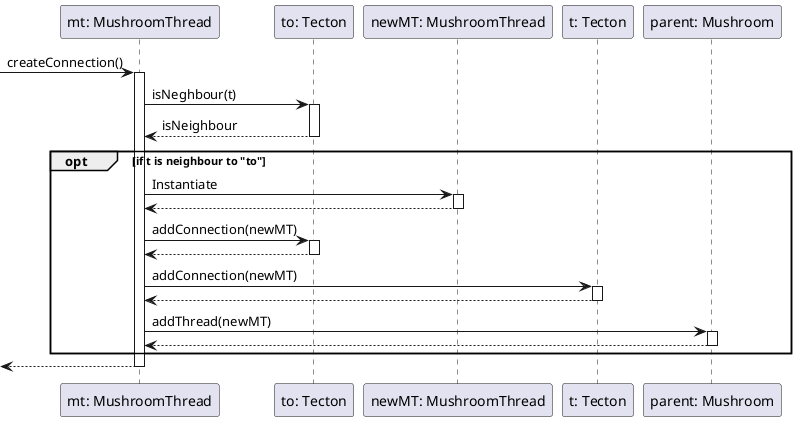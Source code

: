 @startuml Create Connection
participant "mt: MushroomThread" as mt
participant "to: Tecton" as to
participant "newMT: MushroomThread" as newMT 
participant "t: Tecton" as t
participant "parent: Mushroom" as parent

-> mt : createConnection()
activate mt

mt -> to : isNeghbour(t) 
activate to
to --> mt : isNeighbour
deactivate to

    opt if t is neighbour to "to"
        mt -> newMT : Instantiate
        activate newMT
        newMT --> mt
        deactivate newMT

        mt -> to: addConnection(newMT)
        activate to
        to --> mt
        deactivate to

        mt -> t : addConnection(newMT)
        activate t
        t --> mt
        deactivate t

        mt -> parent: addThread(newMT)
        activate parent
        parent --> mt
        deactivate parent

    end

<-- mt
deactivate mt

@enduml